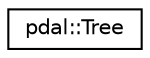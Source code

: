 digraph "Graphical Class Hierarchy"
{
  edge [fontname="Helvetica",fontsize="10",labelfontname="Helvetica",labelfontsize="10"];
  node [fontname="Helvetica",fontsize="10",shape=record];
  rankdir="LR";
  Node1 [label="pdal::Tree",height=0.2,width=0.4,color="black", fillcolor="white", style="filled",URL="$structpdal_1_1Tree.html"];
}
